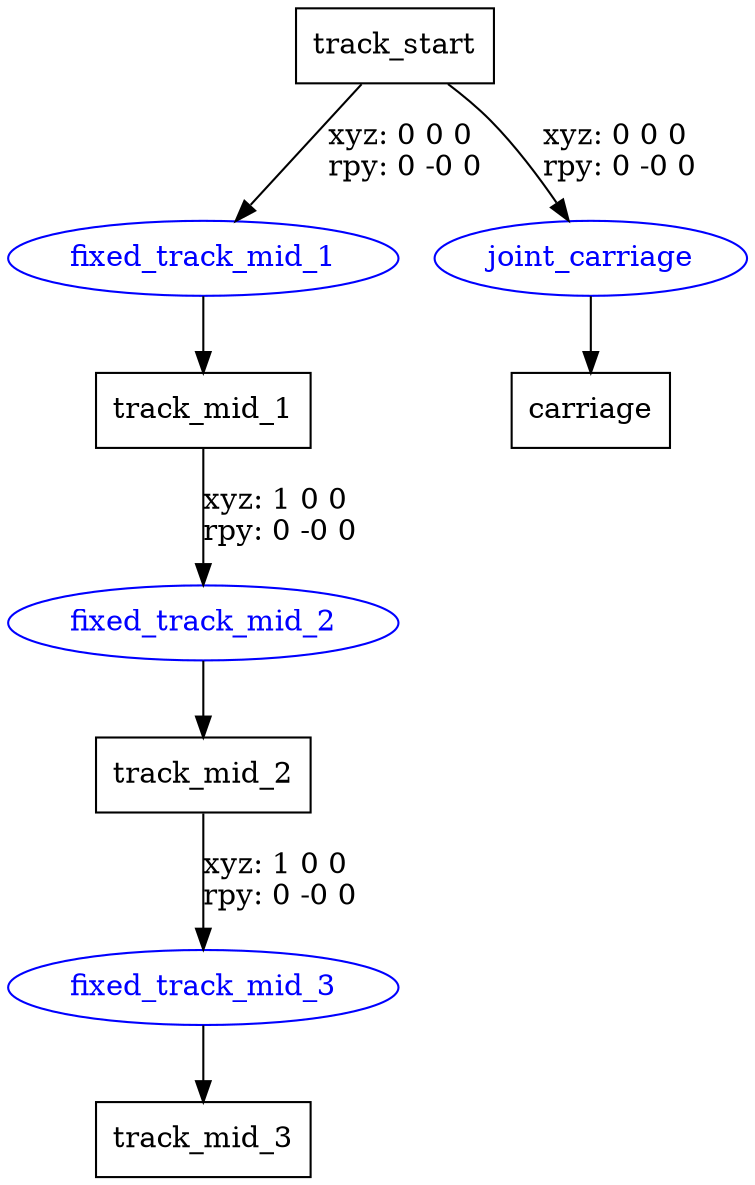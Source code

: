 digraph G {
node [shape=box];
"track_start" [label="track_start"];
"track_mid_1" [label="track_mid_1"];
"track_mid_2" [label="track_mid_2"];
"track_mid_3" [label="track_mid_3"];
"carriage" [label="carriage"];
node [shape=ellipse, color=blue, fontcolor=blue];
"track_start" -> "fixed_track_mid_1" [label="xyz: 0 0 0 \nrpy: 0 -0 0"]
"fixed_track_mid_1" -> "track_mid_1"
"track_mid_1" -> "fixed_track_mid_2" [label="xyz: 1 0 0 \nrpy: 0 -0 0"]
"fixed_track_mid_2" -> "track_mid_2"
"track_mid_2" -> "fixed_track_mid_3" [label="xyz: 1 0 0 \nrpy: 0 -0 0"]
"fixed_track_mid_3" -> "track_mid_3"
"track_start" -> "joint_carriage" [label="xyz: 0 0 0 \nrpy: 0 -0 0"]
"joint_carriage" -> "carriage"
}
